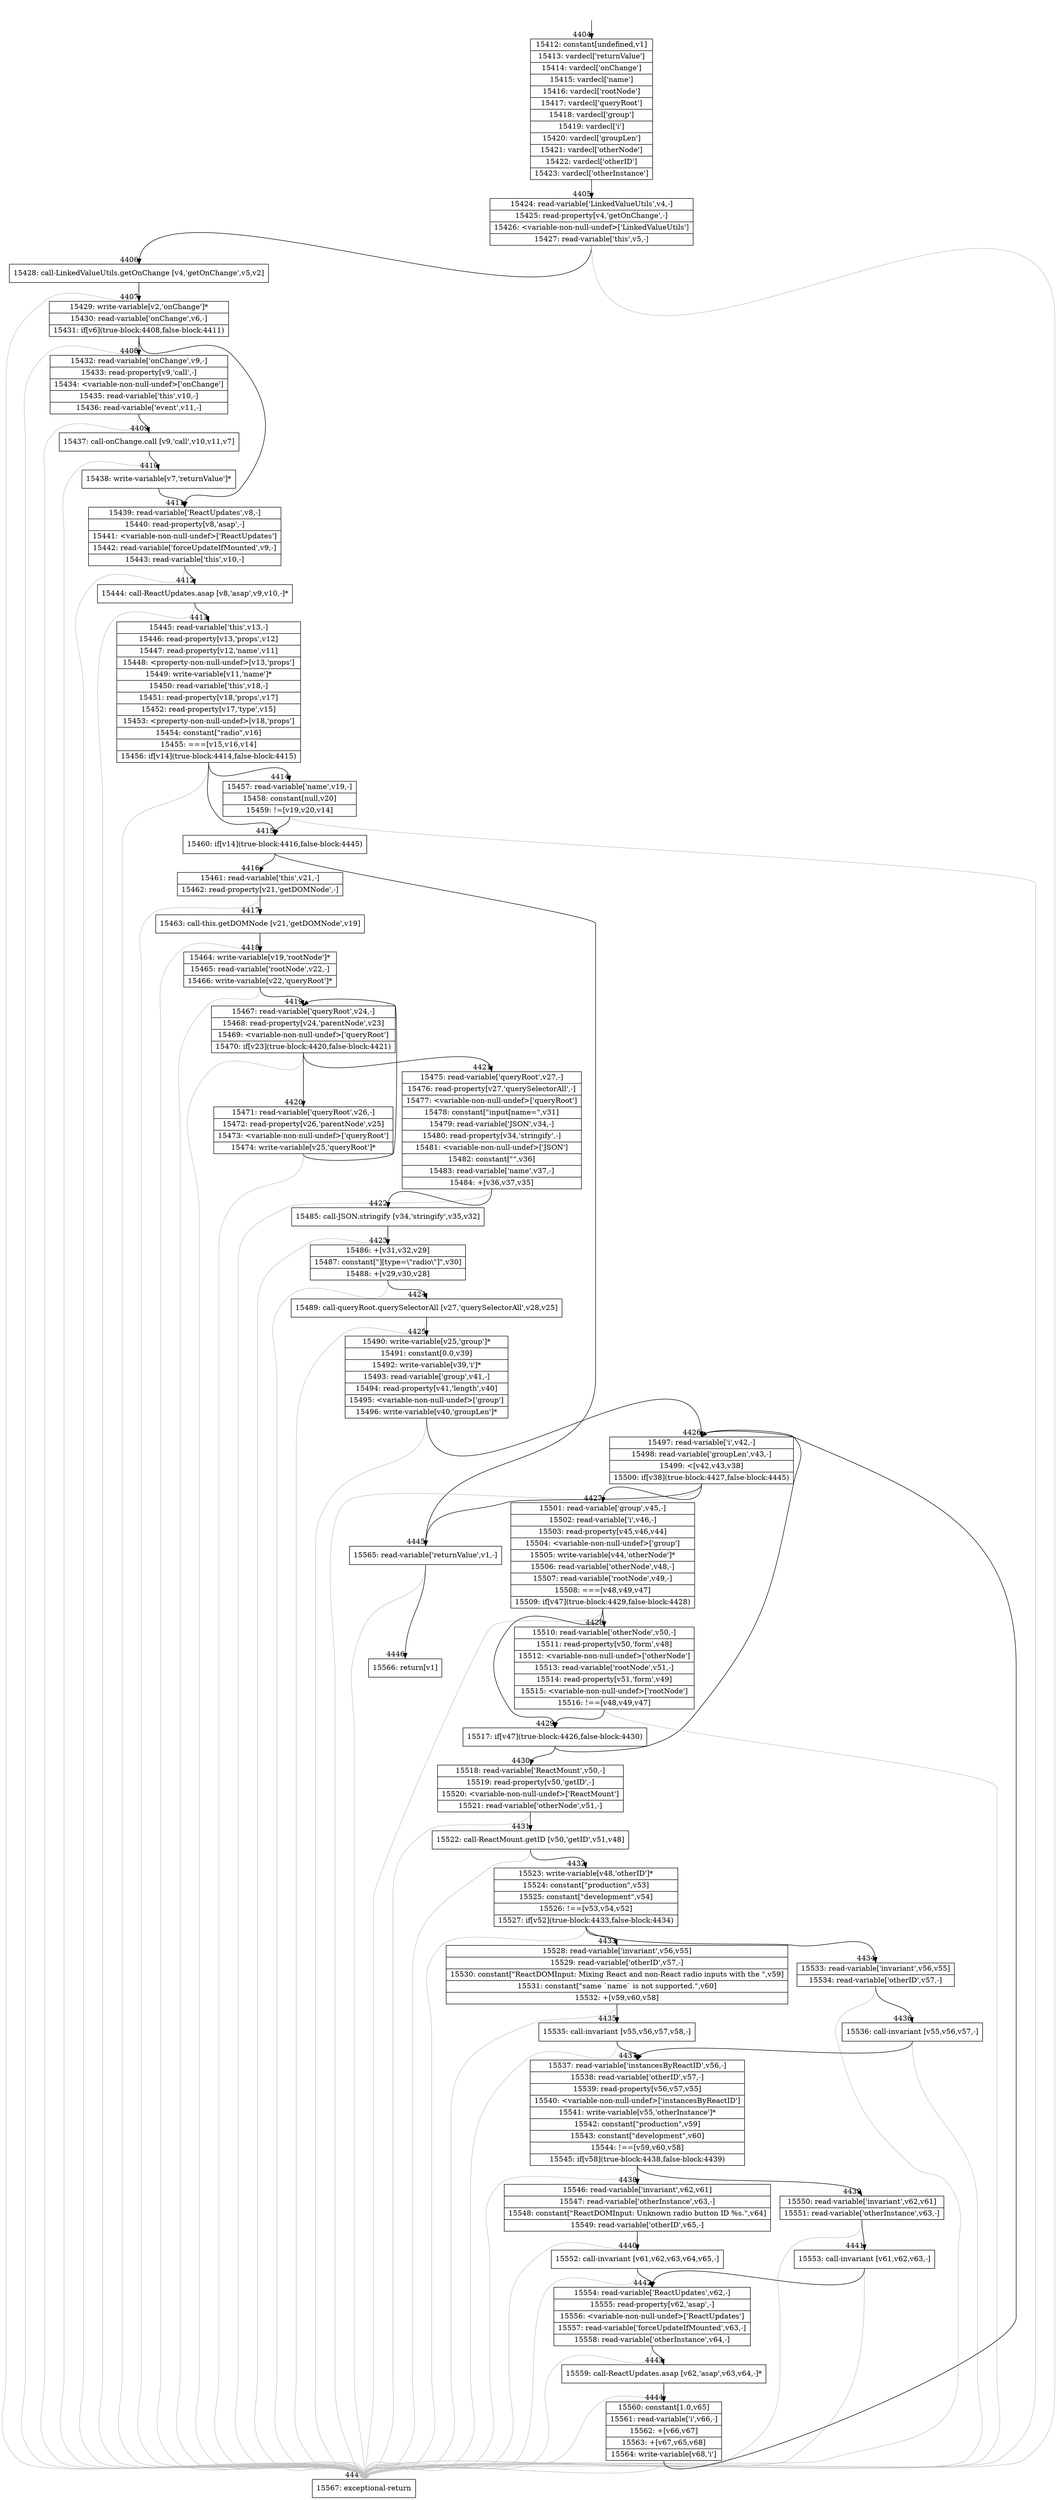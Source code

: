 digraph {
rankdir="TD"
BB_entry302[shape=none,label=""];
BB_entry302 -> BB4404 [tailport=s, headport=n, headlabel="    4404"]
BB4404 [shape=record label="{15412: constant[undefined,v1]|15413: vardecl['returnValue']|15414: vardecl['onChange']|15415: vardecl['name']|15416: vardecl['rootNode']|15417: vardecl['queryRoot']|15418: vardecl['group']|15419: vardecl['i']|15420: vardecl['groupLen']|15421: vardecl['otherNode']|15422: vardecl['otherID']|15423: vardecl['otherInstance']}" ] 
BB4404 -> BB4405 [tailport=s, headport=n, headlabel="      4405"]
BB4405 [shape=record label="{15424: read-variable['LinkedValueUtils',v4,-]|15425: read-property[v4,'getOnChange',-]|15426: \<variable-non-null-undef\>['LinkedValueUtils']|15427: read-variable['this',v5,-]}" ] 
BB4405 -> BB4406 [tailport=s, headport=n, headlabel="      4406"]
BB4405 -> BB4447 [tailport=s, headport=n, color=gray, headlabel="      4447"]
BB4406 [shape=record label="{15428: call-LinkedValueUtils.getOnChange [v4,'getOnChange',v5,v2]}" ] 
BB4406 -> BB4407 [tailport=s, headport=n, headlabel="      4407"]
BB4406 -> BB4447 [tailport=s, headport=n, color=gray]
BB4407 [shape=record label="{15429: write-variable[v2,'onChange']*|15430: read-variable['onChange',v6,-]|15431: if[v6](true-block:4408,false-block:4411)}" ] 
BB4407 -> BB4408 [tailport=s, headport=n, headlabel="      4408"]
BB4407 -> BB4411 [tailport=s, headport=n, headlabel="      4411"]
BB4407 -> BB4447 [tailport=s, headport=n, color=gray]
BB4408 [shape=record label="{15432: read-variable['onChange',v9,-]|15433: read-property[v9,'call',-]|15434: \<variable-non-null-undef\>['onChange']|15435: read-variable['this',v10,-]|15436: read-variable['event',v11,-]}" ] 
BB4408 -> BB4409 [tailport=s, headport=n, headlabel="      4409"]
BB4408 -> BB4447 [tailport=s, headport=n, color=gray]
BB4409 [shape=record label="{15437: call-onChange.call [v9,'call',v10,v11,v7]}" ] 
BB4409 -> BB4410 [tailport=s, headport=n, headlabel="      4410"]
BB4409 -> BB4447 [tailport=s, headport=n, color=gray]
BB4410 [shape=record label="{15438: write-variable[v7,'returnValue']*}" ] 
BB4410 -> BB4411 [tailport=s, headport=n]
BB4411 [shape=record label="{15439: read-variable['ReactUpdates',v8,-]|15440: read-property[v8,'asap',-]|15441: \<variable-non-null-undef\>['ReactUpdates']|15442: read-variable['forceUpdateIfMounted',v9,-]|15443: read-variable['this',v10,-]}" ] 
BB4411 -> BB4412 [tailport=s, headport=n, headlabel="      4412"]
BB4411 -> BB4447 [tailport=s, headport=n, color=gray]
BB4412 [shape=record label="{15444: call-ReactUpdates.asap [v8,'asap',v9,v10,-]*}" ] 
BB4412 -> BB4413 [tailport=s, headport=n, headlabel="      4413"]
BB4412 -> BB4447 [tailport=s, headport=n, color=gray]
BB4413 [shape=record label="{15445: read-variable['this',v13,-]|15446: read-property[v13,'props',v12]|15447: read-property[v12,'name',v11]|15448: \<property-non-null-undef\>[v13,'props']|15449: write-variable[v11,'name']*|15450: read-variable['this',v18,-]|15451: read-property[v18,'props',v17]|15452: read-property[v17,'type',v15]|15453: \<property-non-null-undef\>[v18,'props']|15454: constant[\"radio\",v16]|15455: ===[v15,v16,v14]|15456: if[v14](true-block:4414,false-block:4415)}" ] 
BB4413 -> BB4415 [tailport=s, headport=n, headlabel="      4415"]
BB4413 -> BB4414 [tailport=s, headport=n, headlabel="      4414"]
BB4413 -> BB4447 [tailport=s, headport=n, color=gray]
BB4414 [shape=record label="{15457: read-variable['name',v19,-]|15458: constant[null,v20]|15459: !=[v19,v20,v14]}" ] 
BB4414 -> BB4415 [tailport=s, headport=n]
BB4414 -> BB4447 [tailport=s, headport=n, color=gray]
BB4415 [shape=record label="{15460: if[v14](true-block:4416,false-block:4445)}" ] 
BB4415 -> BB4416 [tailport=s, headport=n, headlabel="      4416"]
BB4415 -> BB4445 [tailport=s, headport=n, headlabel="      4445"]
BB4416 [shape=record label="{15461: read-variable['this',v21,-]|15462: read-property[v21,'getDOMNode',-]}" ] 
BB4416 -> BB4417 [tailport=s, headport=n, headlabel="      4417"]
BB4416 -> BB4447 [tailport=s, headport=n, color=gray]
BB4417 [shape=record label="{15463: call-this.getDOMNode [v21,'getDOMNode',v19]}" ] 
BB4417 -> BB4418 [tailport=s, headport=n, headlabel="      4418"]
BB4417 -> BB4447 [tailport=s, headport=n, color=gray]
BB4418 [shape=record label="{15464: write-variable[v19,'rootNode']*|15465: read-variable['rootNode',v22,-]|15466: write-variable[v22,'queryRoot']*}" ] 
BB4418 -> BB4419 [tailport=s, headport=n, headlabel="      4419"]
BB4418 -> BB4447 [tailport=s, headport=n, color=gray]
BB4419 [shape=record label="{15467: read-variable['queryRoot',v24,-]|15468: read-property[v24,'parentNode',v23]|15469: \<variable-non-null-undef\>['queryRoot']|15470: if[v23](true-block:4420,false-block:4421)}" ] 
BB4419 -> BB4420 [tailport=s, headport=n, headlabel="      4420"]
BB4419 -> BB4421 [tailport=s, headport=n, headlabel="      4421"]
BB4419 -> BB4447 [tailport=s, headport=n, color=gray]
BB4420 [shape=record label="{15471: read-variable['queryRoot',v26,-]|15472: read-property[v26,'parentNode',v25]|15473: \<variable-non-null-undef\>['queryRoot']|15474: write-variable[v25,'queryRoot']*}" ] 
BB4420 -> BB4419 [tailport=s, headport=n]
BB4420 -> BB4447 [tailport=s, headport=n, color=gray]
BB4421 [shape=record label="{15475: read-variable['queryRoot',v27,-]|15476: read-property[v27,'querySelectorAll',-]|15477: \<variable-non-null-undef\>['queryRoot']|15478: constant[\"input[name=\",v31]|15479: read-variable['JSON',v34,-]|15480: read-property[v34,'stringify',-]|15481: \<variable-non-null-undef\>['JSON']|15482: constant[\"\",v36]|15483: read-variable['name',v37,-]|15484: +[v36,v37,v35]}" ] 
BB4421 -> BB4422 [tailport=s, headport=n, headlabel="      4422"]
BB4421 -> BB4447 [tailport=s, headport=n, color=gray]
BB4422 [shape=record label="{15485: call-JSON.stringify [v34,'stringify',v35,v32]}" ] 
BB4422 -> BB4423 [tailport=s, headport=n, headlabel="      4423"]
BB4422 -> BB4447 [tailport=s, headport=n, color=gray]
BB4423 [shape=record label="{15486: +[v31,v32,v29]|15487: constant[\"][type=\\\"radio\\\"]\",v30]|15488: +[v29,v30,v28]}" ] 
BB4423 -> BB4424 [tailport=s, headport=n, headlabel="      4424"]
BB4423 -> BB4447 [tailport=s, headport=n, color=gray]
BB4424 [shape=record label="{15489: call-queryRoot.querySelectorAll [v27,'querySelectorAll',v28,v25]}" ] 
BB4424 -> BB4425 [tailport=s, headport=n, headlabel="      4425"]
BB4424 -> BB4447 [tailport=s, headport=n, color=gray]
BB4425 [shape=record label="{15490: write-variable[v25,'group']*|15491: constant[0.0,v39]|15492: write-variable[v39,'i']*|15493: read-variable['group',v41,-]|15494: read-property[v41,'length',v40]|15495: \<variable-non-null-undef\>['group']|15496: write-variable[v40,'groupLen']*}" ] 
BB4425 -> BB4426 [tailport=s, headport=n, headlabel="      4426"]
BB4425 -> BB4447 [tailport=s, headport=n, color=gray]
BB4426 [shape=record label="{15497: read-variable['i',v42,-]|15498: read-variable['groupLen',v43,-]|15499: \<[v42,v43,v38]|15500: if[v38](true-block:4427,false-block:4445)}" ] 
BB4426 -> BB4427 [tailport=s, headport=n, headlabel="      4427"]
BB4426 -> BB4445 [tailport=s, headport=n]
BB4426 -> BB4447 [tailport=s, headport=n, color=gray]
BB4427 [shape=record label="{15501: read-variable['group',v45,-]|15502: read-variable['i',v46,-]|15503: read-property[v45,v46,v44]|15504: \<variable-non-null-undef\>['group']|15505: write-variable[v44,'otherNode']*|15506: read-variable['otherNode',v48,-]|15507: read-variable['rootNode',v49,-]|15508: ===[v48,v49,v47]|15509: if[v47](true-block:4429,false-block:4428)}" ] 
BB4427 -> BB4429 [tailport=s, headport=n, headlabel="      4429"]
BB4427 -> BB4428 [tailport=s, headport=n, headlabel="      4428"]
BB4427 -> BB4447 [tailport=s, headport=n, color=gray]
BB4428 [shape=record label="{15510: read-variable['otherNode',v50,-]|15511: read-property[v50,'form',v48]|15512: \<variable-non-null-undef\>['otherNode']|15513: read-variable['rootNode',v51,-]|15514: read-property[v51,'form',v49]|15515: \<variable-non-null-undef\>['rootNode']|15516: !==[v48,v49,v47]}" ] 
BB4428 -> BB4429 [tailport=s, headport=n]
BB4428 -> BB4447 [tailport=s, headport=n, color=gray]
BB4429 [shape=record label="{15517: if[v47](true-block:4426,false-block:4430)}" ] 
BB4429 -> BB4426 [tailport=s, headport=n]
BB4429 -> BB4430 [tailport=s, headport=n, headlabel="      4430"]
BB4430 [shape=record label="{15518: read-variable['ReactMount',v50,-]|15519: read-property[v50,'getID',-]|15520: \<variable-non-null-undef\>['ReactMount']|15521: read-variable['otherNode',v51,-]}" ] 
BB4430 -> BB4431 [tailport=s, headport=n, headlabel="      4431"]
BB4430 -> BB4447 [tailport=s, headport=n, color=gray]
BB4431 [shape=record label="{15522: call-ReactMount.getID [v50,'getID',v51,v48]}" ] 
BB4431 -> BB4432 [tailport=s, headport=n, headlabel="      4432"]
BB4431 -> BB4447 [tailport=s, headport=n, color=gray]
BB4432 [shape=record label="{15523: write-variable[v48,'otherID']*|15524: constant[\"production\",v53]|15525: constant[\"development\",v54]|15526: !==[v53,v54,v52]|15527: if[v52](true-block:4433,false-block:4434)}" ] 
BB4432 -> BB4433 [tailport=s, headport=n, headlabel="      4433"]
BB4432 -> BB4434 [tailport=s, headport=n, headlabel="      4434"]
BB4432 -> BB4447 [tailport=s, headport=n, color=gray]
BB4433 [shape=record label="{15528: read-variable['invariant',v56,v55]|15529: read-variable['otherID',v57,-]|15530: constant[\"ReactDOMInput: Mixing React and non-React radio inputs with the \",v59]|15531: constant[\"same `name` is not supported.\",v60]|15532: +[v59,v60,v58]}" ] 
BB4433 -> BB4435 [tailport=s, headport=n, headlabel="      4435"]
BB4433 -> BB4447 [tailport=s, headport=n, color=gray]
BB4434 [shape=record label="{15533: read-variable['invariant',v56,v55]|15534: read-variable['otherID',v57,-]}" ] 
BB4434 -> BB4436 [tailport=s, headport=n, headlabel="      4436"]
BB4434 -> BB4447 [tailport=s, headport=n, color=gray]
BB4435 [shape=record label="{15535: call-invariant [v55,v56,v57,v58,-]}" ] 
BB4435 -> BB4437 [tailport=s, headport=n, headlabel="      4437"]
BB4435 -> BB4447 [tailport=s, headport=n, color=gray]
BB4436 [shape=record label="{15536: call-invariant [v55,v56,v57,-]}" ] 
BB4436 -> BB4437 [tailport=s, headport=n]
BB4436 -> BB4447 [tailport=s, headport=n, color=gray]
BB4437 [shape=record label="{15537: read-variable['instancesByReactID',v56,-]|15538: read-variable['otherID',v57,-]|15539: read-property[v56,v57,v55]|15540: \<variable-non-null-undef\>['instancesByReactID']|15541: write-variable[v55,'otherInstance']*|15542: constant[\"production\",v59]|15543: constant[\"development\",v60]|15544: !==[v59,v60,v58]|15545: if[v58](true-block:4438,false-block:4439)}" ] 
BB4437 -> BB4438 [tailport=s, headport=n, headlabel="      4438"]
BB4437 -> BB4439 [tailport=s, headport=n, headlabel="      4439"]
BB4437 -> BB4447 [tailport=s, headport=n, color=gray]
BB4438 [shape=record label="{15546: read-variable['invariant',v62,v61]|15547: read-variable['otherInstance',v63,-]|15548: constant[\"ReactDOMInput: Unknown radio button ID %s.\",v64]|15549: read-variable['otherID',v65,-]}" ] 
BB4438 -> BB4440 [tailport=s, headport=n, headlabel="      4440"]
BB4438 -> BB4447 [tailport=s, headport=n, color=gray]
BB4439 [shape=record label="{15550: read-variable['invariant',v62,v61]|15551: read-variable['otherInstance',v63,-]}" ] 
BB4439 -> BB4441 [tailport=s, headport=n, headlabel="      4441"]
BB4439 -> BB4447 [tailport=s, headport=n, color=gray]
BB4440 [shape=record label="{15552: call-invariant [v61,v62,v63,v64,v65,-]}" ] 
BB4440 -> BB4442 [tailport=s, headport=n, headlabel="      4442"]
BB4440 -> BB4447 [tailport=s, headport=n, color=gray]
BB4441 [shape=record label="{15553: call-invariant [v61,v62,v63,-]}" ] 
BB4441 -> BB4442 [tailport=s, headport=n]
BB4441 -> BB4447 [tailport=s, headport=n, color=gray]
BB4442 [shape=record label="{15554: read-variable['ReactUpdates',v62,-]|15555: read-property[v62,'asap',-]|15556: \<variable-non-null-undef\>['ReactUpdates']|15557: read-variable['forceUpdateIfMounted',v63,-]|15558: read-variable['otherInstance',v64,-]}" ] 
BB4442 -> BB4443 [tailport=s, headport=n, headlabel="      4443"]
BB4442 -> BB4447 [tailport=s, headport=n, color=gray]
BB4443 [shape=record label="{15559: call-ReactUpdates.asap [v62,'asap',v63,v64,-]*}" ] 
BB4443 -> BB4444 [tailport=s, headport=n, headlabel="      4444"]
BB4443 -> BB4447 [tailport=s, headport=n, color=gray]
BB4444 [shape=record label="{15560: constant[1.0,v65]|15561: read-variable['i',v66,-]|15562: +[v66,v67]|15563: +[v67,v65,v68]|15564: write-variable[v68,'i']}" ] 
BB4444 -> BB4426 [tailport=s, headport=n]
BB4444 -> BB4447 [tailport=s, headport=n, color=gray]
BB4445 [shape=record label="{15565: read-variable['returnValue',v1,-]}" ] 
BB4445 -> BB4446 [tailport=s, headport=n, headlabel="      4446"]
BB4445 -> BB4447 [tailport=s, headport=n, color=gray]
BB4446 [shape=record label="{15566: return[v1]}" ] 
BB4447 [shape=record label="{15567: exceptional-return}" ] 
//#$~ 8394
}

